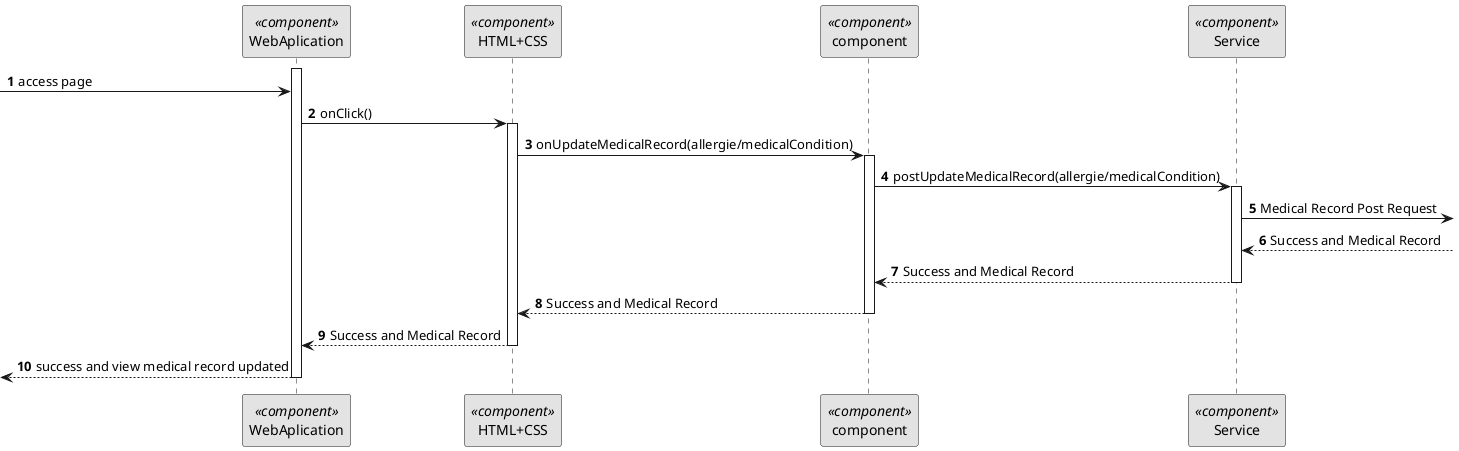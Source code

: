 @startuml 7.2.6
skinparam monochrome true
skinparam packageStyle rectangle
skinparam shadowing false

autonumber

participant "WebAplication" as FE <<component>>
participant "HTML+CSS" as HT <<component>>
participant "component" as CM <<component>>
participant "Service" as SERV <<component>>


activate FE
-> FE: access page

FE -> HT : onClick()
activate HT


HT -> CM : onUpdateMedicalRecord(allergie/medicalCondition)

activate CM

CM -> SERV : postUpdateMedicalRecord(allergie/medicalCondition)

 activate SERV

  SERV -> : Medical Record Post Request

 SERV <-- : Success and Medical Record

SERV --> CM : Success and Medical Record


deactivate SERV

CM --> HT : Success and Medical Record
deactivate CM



HT --> FE : Success and Medical Record
deactivate HT

<--- FE : success and view medical record updated

deactivate FE





@enduml